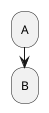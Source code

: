 {
  "sha1": "sw6d05zy000iul2o8p4te0zktcz0i5s",
  "insertion": {
    "when": "2025-10-13T18:08:57.461Z",
    "url": "https://github.com/plantuml/plantuml/pull/2376",
    "user": "plantuml@gmail.com"
  }
}
@startuml
-A
-B
@enduml
